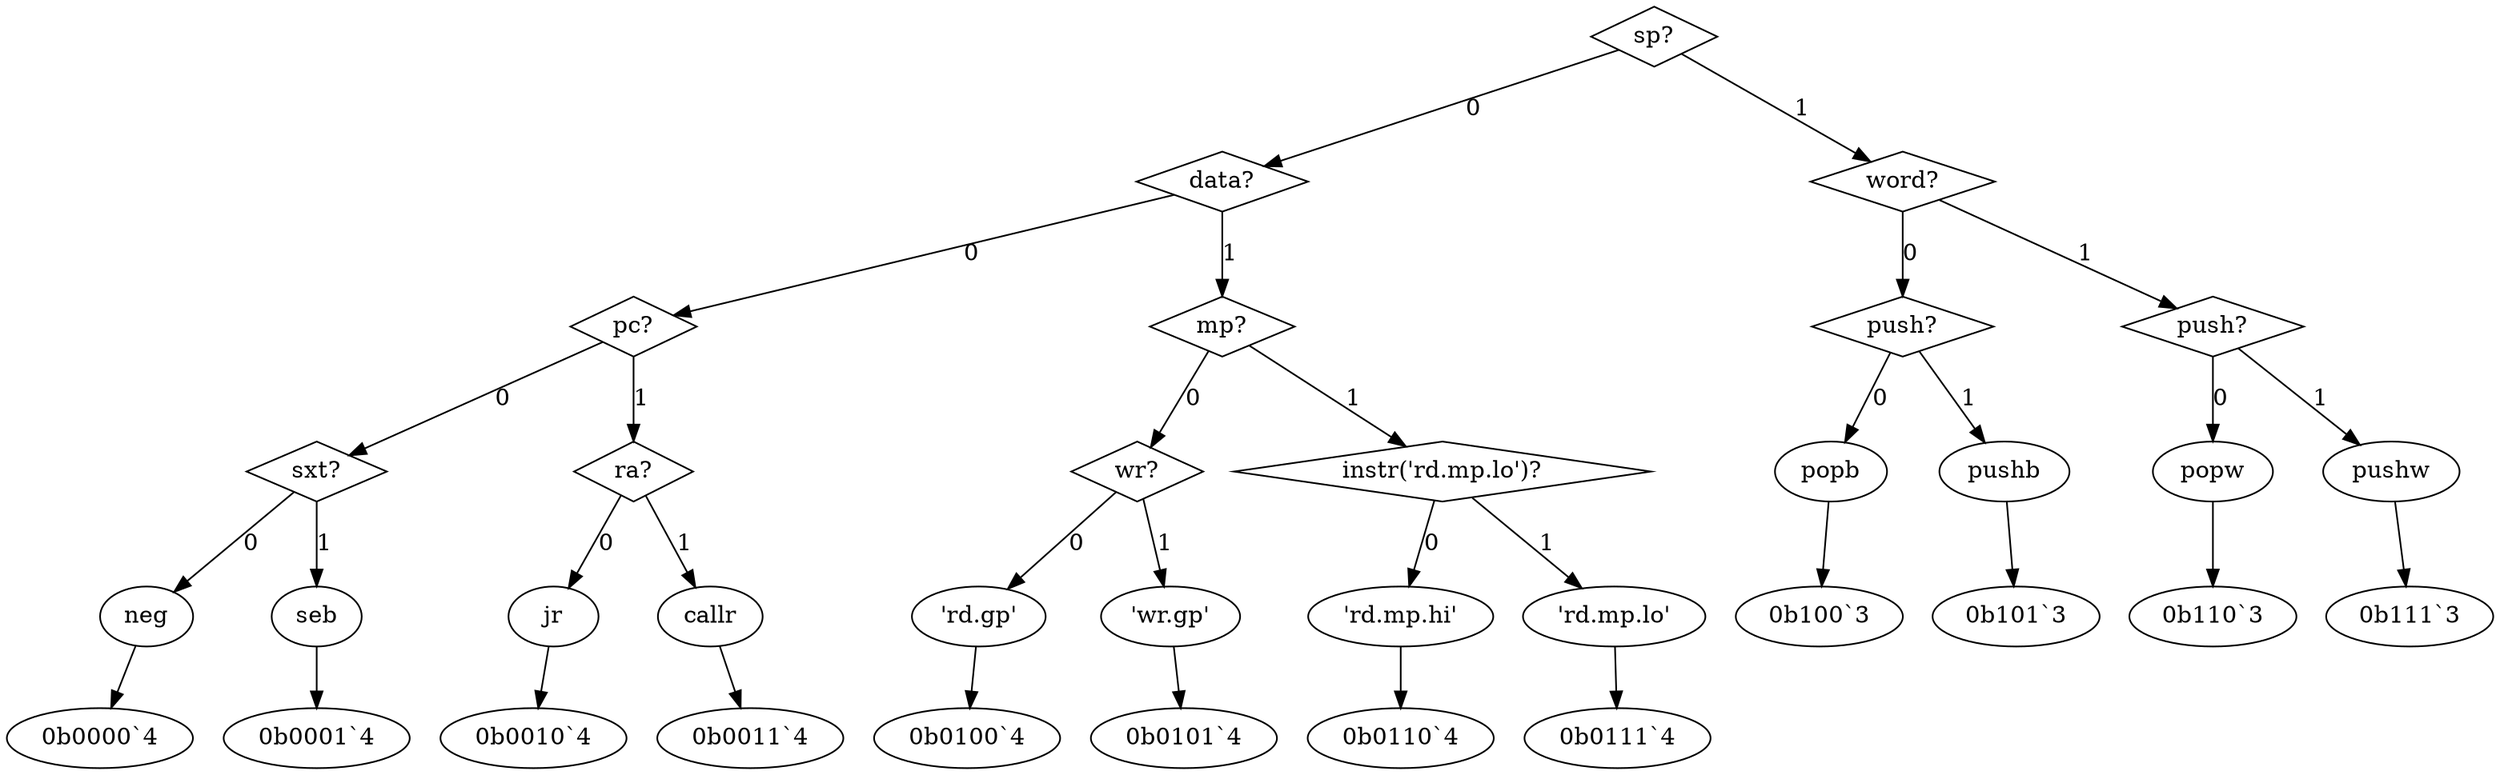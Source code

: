 digraph "Format r(_)" {
  "sp_4114254" [label = "sp?", shape = diamond];
  "sp_4114254" -> "data_8521026" [label = "0"];
  "sp_4114254" -> "word_16344652" [label = "1"];
  "data_8521026" [label = "data?", shape = diamond];
  "data_8521026" -> "pc_3994631" [label = "0"];
  "data_8521026" -> "mp_7826541" [label = "1"];
  "pc_3994631" [label = "pc?", shape = diamond];
  "pc_3994631" -> "sxt_1516934" [label = "0"];
  "pc_3994631" -> "ra_11984613" [label = "1"];
  "sxt_1516934" [label = "sxt?", shape = diamond];
  "sxt_1516934" -> "neg_298820" [label = "0"];
  "sxt_1516934" -> "seb_8359608" [label = "1"];
  "neg_298820" [label = "neg"];
  "neg_298820" -> "0b0000`4"
  "seb_8359608" [label = "seb"];
  "seb_8359608" -> "0b0001`4"
  "ra_11984613" [label = "ra?", shape = diamond];
  "ra_11984613" -> "jr_14350230" [label = "0"];
  "ra_11984613" -> "callr_11085822" [label = "1"];
  "jr_14350230" [label = "jr"];
  "jr_14350230" -> "0b0010`4"
  "callr_11085822" [label = "callr"];
  "callr_11085822" -> "0b0011`4"
  "mp_7826541" [label = "mp?", shape = diamond];
  "mp_7826541" -> "wr_16207493" [label = "0"];
  "mp_7826541" -> "instr('rd.mp.lo')_304513" [label = "1"];
  "wr_16207493" [label = "wr?", shape = diamond];
  "wr_16207493" -> "'rd.gp'_7170807" [label = "0"];
  "wr_16207493" -> "'wr.gp'_5110024" [label = "1"];
  "'rd.gp'_7170807" [label = "'rd.gp'"];
  "'rd.gp'_7170807" -> "0b0100`4"
  "'wr.gp'_5110024" [label = "'wr.gp'"];
  "'wr.gp'_5110024" -> "0b0101`4"
  "instr('rd.mp.lo')_304513" [label = "instr('rd.mp.lo')?", shape = diamond];
  "instr('rd.mp.lo')_304513" -> "'rd.mp.hi'_6753187" [label = "0"];
  "instr('rd.mp.lo')_304513" -> "'rd.mp.lo'_9626836" [label = "1"];
  "'rd.mp.hi'_6753187" [label = "'rd.mp.hi'"];
  "'rd.mp.hi'_6753187" -> "0b0110`4"
  "'rd.mp.lo'_9626836" [label = "'rd.mp.lo'"];
  "'rd.mp.lo'_9626836" -> "0b0111`4"
  "word_16344652" [label = "word?", shape = diamond];
  "word_16344652" -> "push_6658631" [label = "0"];
  "word_16344652" -> "push_16362597" [label = "1"];
  "push_6658631" [label = "push?", shape = diamond];
  "push_6658631" -> "popb_9607987" [label = "0"];
  "push_6658631" -> "pushb_7132072" [label = "1"];
  "popb_9607987" [label = "popb"];
  "popb_9607987" -> "0b100`3"
  "pushb_7132072" [label = "pushb"];
  "pushb_7132072" -> "0b101`3"
  "push_16362597" [label = "push?", shape = diamond];
  "push_16362597" -> "popw_1825455" [label = "0"];
  "push_16362597" -> "pushw_9011362" [label = "1"];
  "popw_1825455" [label = "popw"];
  "popw_1825455" -> "0b110`3"
  "pushw_9011362" [label = "pushw"];
  "pushw_9011362" -> "0b111`3"
}
